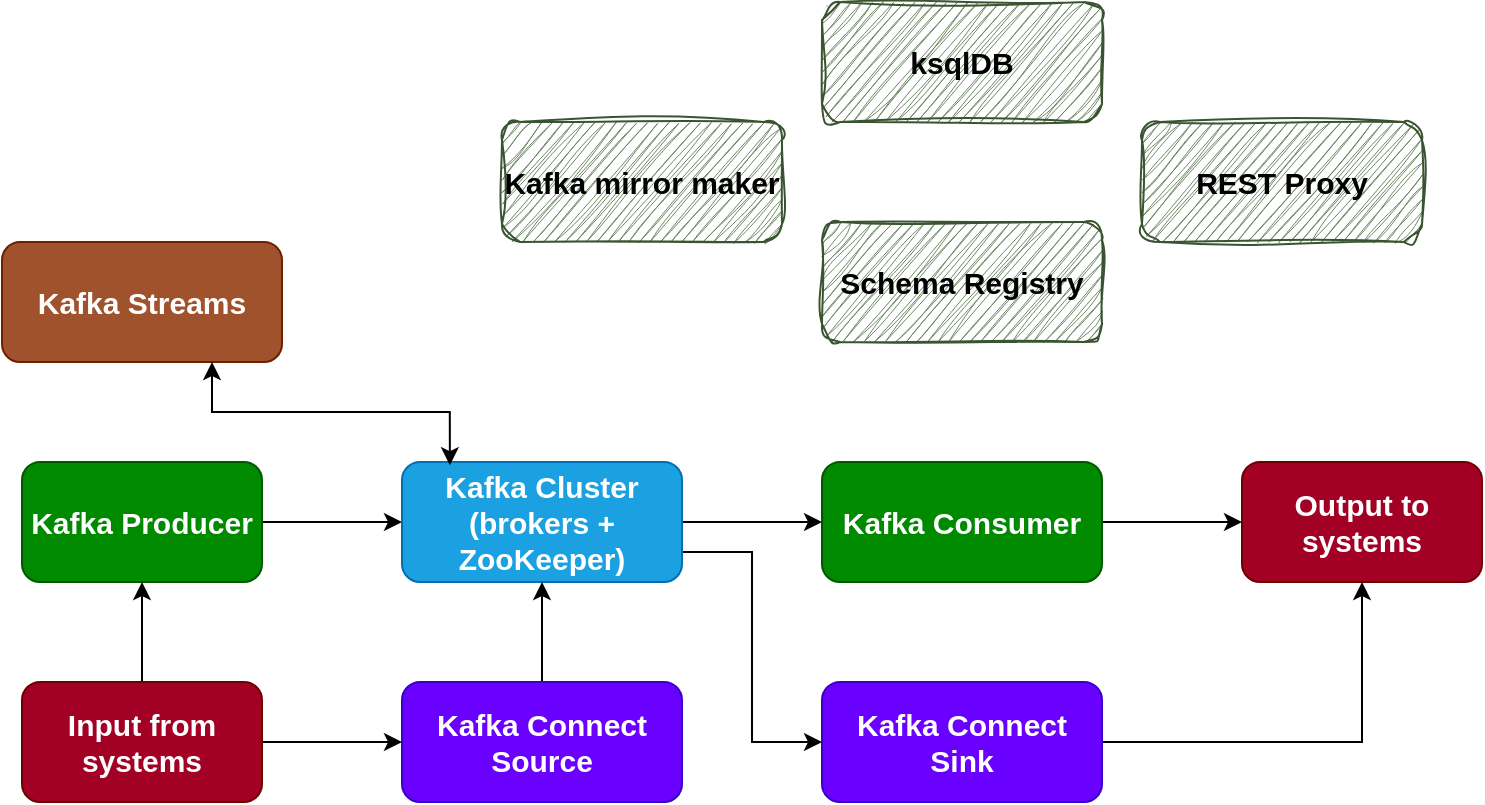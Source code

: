 <mxfile version="22.1.2" type="device">
  <diagram name="Side-1" id="sAZ-jGzGLVGcJ1VreMxz">
    <mxGraphModel dx="1037" dy="1776" grid="1" gridSize="10" guides="1" tooltips="1" connect="1" arrows="1" fold="1" page="1" pageScale="1" pageWidth="827" pageHeight="1169" math="0" shadow="0">
      <root>
        <mxCell id="0" />
        <mxCell id="1" parent="0" />
        <mxCell id="rFTUvMVbtVAufv9Q3f-I-16" style="edgeStyle=orthogonalEdgeStyle;rounded=0;orthogonalLoop=1;jettySize=auto;html=1;exitX=1;exitY=0.5;exitDx=0;exitDy=0;entryX=0;entryY=0.5;entryDx=0;entryDy=0;fontSize=15;" parent="1" source="rFTUvMVbtVAufv9Q3f-I-1" target="rFTUvMVbtVAufv9Q3f-I-2" edge="1">
          <mxGeometry relative="1" as="geometry" />
        </mxCell>
        <mxCell id="rFTUvMVbtVAufv9Q3f-I-1" value="Kafka Producer" style="rounded=1;whiteSpace=wrap;html=1;fillColor=#008a00;strokeColor=#005700;fontColor=#ffffff;fontStyle=1;fontSize=15;" parent="1" vertex="1">
          <mxGeometry x="70" y="170" width="120" height="60" as="geometry" />
        </mxCell>
        <mxCell id="rFTUvMVbtVAufv9Q3f-I-12" style="edgeStyle=orthogonalEdgeStyle;rounded=0;orthogonalLoop=1;jettySize=auto;html=1;exitX=1;exitY=0.5;exitDx=0;exitDy=0;entryX=0;entryY=0.5;entryDx=0;entryDy=0;fontSize=15;" parent="1" source="rFTUvMVbtVAufv9Q3f-I-2" target="rFTUvMVbtVAufv9Q3f-I-7" edge="1">
          <mxGeometry relative="1" as="geometry" />
        </mxCell>
        <mxCell id="rFTUvMVbtVAufv9Q3f-I-15" style="edgeStyle=orthogonalEdgeStyle;rounded=0;orthogonalLoop=1;jettySize=auto;html=1;exitX=1;exitY=0.75;exitDx=0;exitDy=0;entryX=0;entryY=0.5;entryDx=0;entryDy=0;fontSize=15;" parent="1" source="rFTUvMVbtVAufv9Q3f-I-2" target="rFTUvMVbtVAufv9Q3f-I-9" edge="1">
          <mxGeometry relative="1" as="geometry" />
        </mxCell>
        <mxCell id="rFTUvMVbtVAufv9Q3f-I-2" value="Kafka Cluster&lt;br style=&quot;font-size: 15px;&quot;&gt;(brokers + ZooKeeper)" style="rounded=1;whiteSpace=wrap;html=1;fillColor=#1ba1e2;strokeColor=#006EAF;fontColor=#ffffff;fontStyle=1;fontSize=15;" parent="1" vertex="1">
          <mxGeometry x="260" y="170" width="140" height="60" as="geometry" />
        </mxCell>
        <mxCell id="rFTUvMVbtVAufv9Q3f-I-17" style="edgeStyle=orthogonalEdgeStyle;rounded=0;orthogonalLoop=1;jettySize=auto;html=1;exitX=0.5;exitY=0;exitDx=0;exitDy=0;entryX=0.5;entryY=1;entryDx=0;entryDy=0;fontSize=15;" parent="1" source="rFTUvMVbtVAufv9Q3f-I-3" target="rFTUvMVbtVAufv9Q3f-I-1" edge="1">
          <mxGeometry relative="1" as="geometry" />
        </mxCell>
        <mxCell id="rFTUvMVbtVAufv9Q3f-I-18" style="edgeStyle=orthogonalEdgeStyle;rounded=0;orthogonalLoop=1;jettySize=auto;html=1;exitX=1;exitY=0.5;exitDx=0;exitDy=0;entryX=0;entryY=0.5;entryDx=0;entryDy=0;fontSize=15;" parent="1" source="rFTUvMVbtVAufv9Q3f-I-3" target="rFTUvMVbtVAufv9Q3f-I-4" edge="1">
          <mxGeometry relative="1" as="geometry" />
        </mxCell>
        <mxCell id="rFTUvMVbtVAufv9Q3f-I-3" value="Input from systems" style="rounded=1;whiteSpace=wrap;html=1;fillColor=#a20025;strokeColor=#6F0000;fontColor=#ffffff;fontStyle=1;fontSize=15;" parent="1" vertex="1">
          <mxGeometry x="70" y="280" width="120" height="60" as="geometry" />
        </mxCell>
        <mxCell id="rFTUvMVbtVAufv9Q3f-I-19" style="edgeStyle=orthogonalEdgeStyle;rounded=0;orthogonalLoop=1;jettySize=auto;html=1;exitX=0.5;exitY=0;exitDx=0;exitDy=0;entryX=0.5;entryY=1;entryDx=0;entryDy=0;fontSize=15;" parent="1" source="rFTUvMVbtVAufv9Q3f-I-4" target="rFTUvMVbtVAufv9Q3f-I-2" edge="1">
          <mxGeometry relative="1" as="geometry" />
        </mxCell>
        <mxCell id="rFTUvMVbtVAufv9Q3f-I-4" value="Kafka Connect Source" style="rounded=1;whiteSpace=wrap;html=1;fillColor=#6a00ff;strokeColor=#3700CC;fontColor=#ffffff;fontStyle=1;fontSize=15;" parent="1" vertex="1">
          <mxGeometry x="260" y="280" width="140" height="60" as="geometry" />
        </mxCell>
        <mxCell id="rFTUvMVbtVAufv9Q3f-I-5" value="Kafka Streams" style="rounded=1;whiteSpace=wrap;html=1;fillColor=#a0522d;strokeColor=#6D1F00;fontColor=#ffffff;fontStyle=1;fontSize=15;" parent="1" vertex="1">
          <mxGeometry x="60" y="60" width="140" height="60" as="geometry" />
        </mxCell>
        <mxCell id="rFTUvMVbtVAufv9Q3f-I-6" value="Schema Registry" style="rounded=1;whiteSpace=wrap;html=1;fillColor=#6d8764;strokeColor=#3A5431;fontColor=#000000;sketch=1;curveFitting=1;jiggle=2;labelBackgroundColor=none;fontStyle=1;fontSize=15;" parent="1" vertex="1">
          <mxGeometry x="470" y="50" width="140" height="60" as="geometry" />
        </mxCell>
        <mxCell id="rFTUvMVbtVAufv9Q3f-I-13" style="edgeStyle=orthogonalEdgeStyle;rounded=0;orthogonalLoop=1;jettySize=auto;html=1;exitX=1;exitY=0.5;exitDx=0;exitDy=0;entryX=0;entryY=0.5;entryDx=0;entryDy=0;fontSize=15;" parent="1" source="rFTUvMVbtVAufv9Q3f-I-7" target="rFTUvMVbtVAufv9Q3f-I-8" edge="1">
          <mxGeometry relative="1" as="geometry" />
        </mxCell>
        <mxCell id="rFTUvMVbtVAufv9Q3f-I-7" value="Kafka Consumer" style="rounded=1;whiteSpace=wrap;html=1;fillColor=#008a00;strokeColor=#005700;fontColor=#ffffff;fontStyle=1;fontSize=15;" parent="1" vertex="1">
          <mxGeometry x="470" y="170" width="140" height="60" as="geometry" />
        </mxCell>
        <mxCell id="rFTUvMVbtVAufv9Q3f-I-8" value="Output to systems" style="rounded=1;whiteSpace=wrap;html=1;fillColor=#a20025;strokeColor=#6F0000;fontColor=#ffffff;fontStyle=1;fontSize=15;" parent="1" vertex="1">
          <mxGeometry x="680" y="170" width="120" height="60" as="geometry" />
        </mxCell>
        <mxCell id="rFTUvMVbtVAufv9Q3f-I-14" style="edgeStyle=orthogonalEdgeStyle;rounded=0;orthogonalLoop=1;jettySize=auto;html=1;exitX=1;exitY=0.5;exitDx=0;exitDy=0;entryX=0.5;entryY=1;entryDx=0;entryDy=0;fontSize=15;" parent="1" source="rFTUvMVbtVAufv9Q3f-I-9" target="rFTUvMVbtVAufv9Q3f-I-8" edge="1">
          <mxGeometry relative="1" as="geometry" />
        </mxCell>
        <mxCell id="rFTUvMVbtVAufv9Q3f-I-9" value="Kafka Connect Sink" style="rounded=1;whiteSpace=wrap;html=1;fillColor=#6a00ff;strokeColor=#3700CC;fontColor=#ffffff;fontStyle=1;fontSize=15;" parent="1" vertex="1">
          <mxGeometry x="470" y="280" width="140" height="60" as="geometry" />
        </mxCell>
        <mxCell id="rFTUvMVbtVAufv9Q3f-I-10" value="Kafka mirror maker" style="rounded=1;whiteSpace=wrap;html=1;fillColor=#6d8764;strokeColor=#3A5431;fontColor=#000000;shadow=0;glass=0;sketch=1;curveFitting=1;jiggle=2;fontStyle=1;fontSize=15;" parent="1" vertex="1">
          <mxGeometry x="310" width="140" height="60" as="geometry" />
        </mxCell>
        <mxCell id="rFTUvMVbtVAufv9Q3f-I-22" style="edgeStyle=orthogonalEdgeStyle;rounded=0;orthogonalLoop=1;jettySize=auto;html=1;exitX=0.75;exitY=1;exitDx=0;exitDy=0;entryX=0.171;entryY=0.027;entryDx=0;entryDy=0;entryPerimeter=0;startArrow=classic;startFill=1;fontSize=15;" parent="1" source="rFTUvMVbtVAufv9Q3f-I-5" target="rFTUvMVbtVAufv9Q3f-I-2" edge="1">
          <mxGeometry relative="1" as="geometry" />
        </mxCell>
        <mxCell id="LXLYkMb1wI2QDH5Fy3ds-1" value="REST Proxy" style="rounded=1;whiteSpace=wrap;html=1;fillColor=#6d8764;strokeColor=#3A5431;fontColor=#000000;sketch=1;curveFitting=1;jiggle=2;labelBackgroundColor=none;fontStyle=1;fontSize=15;" vertex="1" parent="1">
          <mxGeometry x="630" width="140" height="60" as="geometry" />
        </mxCell>
        <mxCell id="LXLYkMb1wI2QDH5Fy3ds-2" value="ksqlDB" style="rounded=1;whiteSpace=wrap;html=1;fillColor=#6d8764;strokeColor=#3A5431;fontColor=#000000;sketch=1;curveFitting=1;jiggle=2;labelBackgroundColor=none;fontStyle=1;fontSize=15;" vertex="1" parent="1">
          <mxGeometry x="470" y="-60" width="140" height="60" as="geometry" />
        </mxCell>
      </root>
    </mxGraphModel>
  </diagram>
</mxfile>
